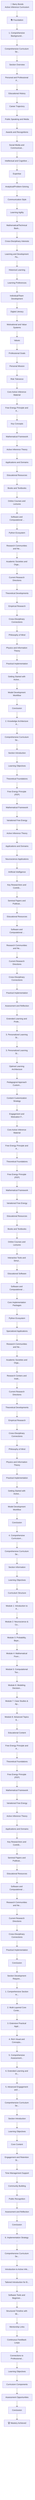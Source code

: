 flowchart TD
    A["🎯 Barry Bonds<br/>Active Inference Curriculum"] --> B["📚 Foundation"]
    
    B --> S1["1. Comprehensive Background..."]
    S1 --> S2["Comprehensive Curriculum Se..."]
    S2 --> S3["Section Overview"]
    S3 --> S4["Personal and Professional P..."]
    S4 --> S5["Educational History"]
    S5 --> S6["Career Trajectory"]
    S6 --> S7["Public Speaking and Media"]
    S7 --> S8["Awards and Recognitions"]
    S8 --> S9["Social Media and Communicat..."]
    S9 --> S10["Intellectual and Cognitive ..."]
    S10 --> S11["Expertise"]
    S11 --> S12["Analytical/Problem-Solving"]
    S12 --> S13["Communication Style"]
    S13 --> S14["Learning Agility"]
    S14 --> S15["Mathematical/Technical Back..."]
    S15 --> S16["Cross-Disciplinary Interests"]
    S16 --> S17["Learning and Development Pa..."]
    S17 --> S18["Historical Learning"]
    S18 --> S19["Learning Preferences"]
    S19 --> S20["Individual/Team Development"]
    S20 --> S21["Digital Literacy"]
    S21 --> S22["Motivational and Value Systems"]
    S22 --> S23["Values"]
    S23 --> S24["Professional Goals"]
    S24 --> S25["Personal Mission"]
    S25 --> S26["Risk Tolerance"]
    S26 --> S27["Core Active Inference Material"]
    S27 --> S28["Free Energy Principle and A..."]
    S28 --> S29["Key Concepts"]
    S29 --> S30["Mathematical Framework"]
    S30 --> S31["Active Inference Theory"]
    S31 --> S32["Applications and Domains"]
    S32 --> S33["Educational Resources"]
    S33 --> S34["Books and Textbooks"]
    S34 --> S35["Online Courses and Lectures"]
    S35 --> S36["Software and Computational ..."]
    S36 --> S37["Python Ecosystem"]
    S37 --> S38["Research Communities and Ne..."]
    S38 --> S39["Academic Societies and Orga..."]
    S39 --> S40["Current Research Directions"]
    S40 --> S41["Theoretical Developments"]
    S41 --> S42["Empirical Research"]
    S42 --> S43["Cross-Disciplinary Connections"]
    S43 --> S44["Philosophy of Mind"]
    S44 --> S45["Physics and Information Theory"]
    S45 --> S46["Practical Implementation"]
    S46 --> S47["Getting Started with Active..."]
    S47 --> S48["Model Development Workflow"]
    S48 --> S49["Conclusion"]
    S49 --> S50["2. Knowledge Architecture A..."]
    S50 --> S51["Comprehensive Curriculum Se..."]
    S51 --> S52["Section Introduction"]
    S52 --> S53["Learning Objectives"]
    S53 --> S54["Theoretical Foundations"]
    S54 --> S55["Free Energy Principle (FEP)"]
    S55 --> S56["Mathematical Framework"]
    S56 --> S57["Variational Free Energy"]
    S57 --> S58["Active Inference Theory"]
    S58 --> S59["Applications and Domains"]
    S59 --> S60["Neuroscience Applications"]
    S60 --> S61["Artificial Intelligence"]
    S61 --> S62["Key Researchers and Contrib..."]
    S62 --> S63["Seminal Papers and Publicat..."]
    S63 --> S64["Educational Resources"]
    S64 --> S65["Software and Computational ..."]
    S65 --> S66["Research Communities and Ne..."]
    S66 --> S67["Current Research Directions"]
    S67 --> S68["Cross-Disciplinary Connections"]
    S68 --> S69["Practical Implementation"]
    S69 --> S70["Assessment and Reflection"]
    S70 --> S71["Extended Learning and Profe..."]
    S71 --> S72["3. Personalized Learning St..."]
    S72 --> S73["3. Personalized Learning St..."]
    S73 --> S74["Optimal Learning Architecture"]
    S74 --> S75["Pedagogical Approach Custom..."]
    S75 --> S76["Content Customization Strategy"]
    S76 --> S77["Engagement and Motivation F..."]
    S77 --> S78["Core Active Inference Material"]
    S78 --> S79["Free Energy Principle and A..."]
    S79 --> S80["Theoretical Foundations"]
    S80 --> S81["Free Energy Principle (FEP)"]
    S81 --> S82["Mathematical Framework"]
    S82 --> S83["Variational Free Energy"]
    S83 --> S84["Educational Resources"]
    S84 --> S85["Books and Textbooks"]
    S85 --> S86["Online Courses and Lectures"]
    S86 --> S87["Interactive Tools and Simul..."]
    S87 --> S88["Educational Software"]
    S88 --> S89["Software and Computational ..."]
    S89 --> S90["Core Implementation Packages"]
    S90 --> S91["Python Ecosystem"]
    S91 --> S92["Specialized Applications"]
    S92 --> S93["Research Communities and Ne..."]
    S93 --> S94["Academic Societies and Orga..."]
    S94 --> S95["Research Centers and Instit..."]
    S95 --> S96["Current Research Directions"]
    S96 --> S97["Theoretical Developments"]
    S97 --> S98["Empirical Research"]
    S98 --> S99["Cross-Disciplinary Connections"]
    S99 --> S100["Philosophy of Mind"]
    S100 --> S101["Physics and Information Theory"]
    S101 --> S102["Practical Implementation"]
    S102 --> S103["Getting Started with Active..."]
    S103 --> S104["Model Development Workflow"]
    S104 --> S105["Conclusion"]
    S105 --> S106["4. Comprehensive Curriculum..."]
    S106 --> S107["Comprehensive Curriculum Se..."]
    S107 --> S108["Section Information"]
    S108 --> S109["Learning Objectives"]
    S109 --> S110["Curriculum Structure"]
    S110 --> S111["Module 1: Introduction to A..."]
    S111 --> S112["Module 2: Neuroscience & Co..."]
    S112 --> S113["Module 3: Probability, Baye..."]
    S113 --> S114["Module 4: Mathematical Foun..."]
    S114 --> S115["Module 5: Computational Too..."]
    S115 --> S116["Module 6: Modeling Decision..."]
    S116 --> S117["Module 7: Case Studies & Ap..."]
    S117 --> S118["Module 8: Advanced Topics &..."]
    S118 --> S119["Educational Content"]
    S119 --> S120["Free Energy Principle and A..."]
    S120 --> S121["Theoretical Foundations"]
    S121 --> S122["Free Energy Principle (FEP)"]
    S122 --> S123["Mathematical Framework"]
    S123 --> S124["Variational Free Energy"]
    S124 --> S125["Active Inference Theory"]
    S125 --> S126["Applications and Domains"]
    S126 --> S127["Key Researchers and Contrib..."]
    S127 --> S128["Seminal Papers and Publicat..."]
    S128 --> S129["Educational Resources"]
    S129 --> S130["Software and Computational ..."]
    S130 --> S131["Research Communities and Ne..."]
    S131 --> S132["Current Research Directions"]
    S132 --> S133["Cross-Disciplinary Connections"]
    S133 --> S134["Practical Implementation"]
    S134 --> S135["Conclusion"]
    S135 --> S136["Section Development Require..."]
    S136 --> S137["1. Comprehensive Section In..."]
    S137 --> S138["2. Multi-Layered Core Conte..."]
    S138 --> S139["3. Extensive Practical Appl..."]
    S139 --> S140["4. Rich Visual and Conceptu..."]
    S140 --> S141["5. Comprehensive Assessment..."]
    S141 --> S142["6. Extended Learning and Pr..."]
    S142 --> S143["5. Advanced Engagement and ..."]
    S143 --> S144["Comprehensive Curriculum Se..."]
    S144 --> S145["Section Introduction"]
    S145 --> S146["Learning Objectives"]
    S146 --> S147["Core Content"]
    S147 --> S148["Engagement and Retention St..."]
    S148 --> S149["Time Management Support"]
    S149 --> S150["Community Building"]
    S150 --> S151["Public Recognition"]
    S151 --> S152["Assessment and Reflection"]
    S152 --> S153["Conclusion"]
    S153 --> S154["6. Implementation Strategy ..."]
    S154 --> S155["Comprehensive Curriculum Se..."]
    S155 --> S156["Introduction to Active Infe..."]
    S156 --> S157["Tailored Introduction for B..."]
    S157 --> S158["Software Tools and Beginner..."]
    S158 --> S159["Structured Timeline with Mi..."]
    S159 --> S160["Mentorship Links"]
    S160 --> S161["Continuous Feedback Loops"]
    S161 --> S162["Connections to Professional..."]
    S162 --> S163["Learning Objectives"]
    S163 --> S164["Curriculum Components"]
    S164 --> S165["Assessment Opportunities"]
    S165 --> S166["Conclusion"]
    S166 --> Z["🏆 Mastery Achieved"]